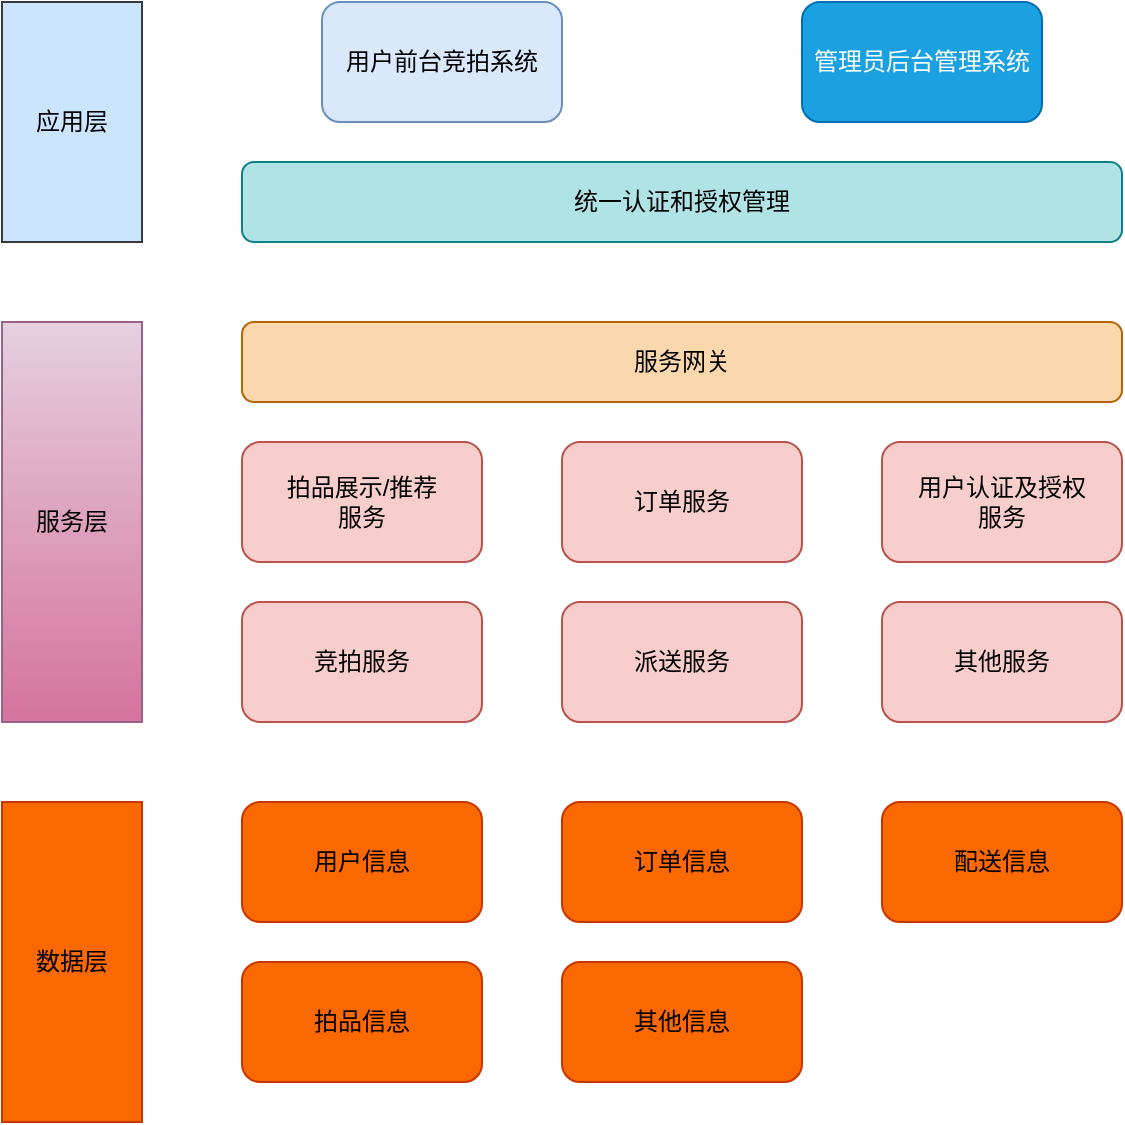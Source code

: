 <mxfile version="17.4.5" type="github">
  <diagram id="RDCqQ6Z4AvfxPIHuZx-x" name="Page-1">
    <mxGraphModel dx="1422" dy="772" grid="1" gridSize="10" guides="1" tooltips="1" connect="1" arrows="1" fold="1" page="1" pageScale="1" pageWidth="827" pageHeight="1169" math="0" shadow="0">
      <root>
        <mxCell id="0" />
        <mxCell id="1" parent="0" />
        <mxCell id="DtWM5_snHsbxjdmC7rAL-1" value="应用层" style="rounded=0;whiteSpace=wrap;html=1;fillColor=#cce5ff;strokeColor=#36393d;" vertex="1" parent="1">
          <mxGeometry x="80" y="120" width="70" height="120" as="geometry" />
        </mxCell>
        <mxCell id="DtWM5_snHsbxjdmC7rAL-2" value="服务层" style="rounded=0;whiteSpace=wrap;html=1;fillColor=#e6d0de;strokeColor=#996185;gradientColor=#d5739d;" vertex="1" parent="1">
          <mxGeometry x="80" y="280" width="70" height="200" as="geometry" />
        </mxCell>
        <mxCell id="DtWM5_snHsbxjdmC7rAL-3" value="数据层" style="rounded=0;whiteSpace=wrap;html=1;fillColor=#fa6800;fontColor=#000000;strokeColor=#C73500;" vertex="1" parent="1">
          <mxGeometry x="80" y="520" width="70" height="160" as="geometry" />
        </mxCell>
        <mxCell id="DtWM5_snHsbxjdmC7rAL-4" value="用户前台竞拍系统" style="rounded=1;whiteSpace=wrap;html=1;fillColor=#dae8fc;strokeColor=#6c8ebf;" vertex="1" parent="1">
          <mxGeometry x="240" y="120" width="120" height="60" as="geometry" />
        </mxCell>
        <mxCell id="DtWM5_snHsbxjdmC7rAL-5" value="管理员后台管理系统" style="rounded=1;whiteSpace=wrap;html=1;fillColor=#1ba1e2;strokeColor=#006EAF;fontColor=#ffffff;" vertex="1" parent="1">
          <mxGeometry x="480" y="120" width="120" height="60" as="geometry" />
        </mxCell>
        <mxCell id="DtWM5_snHsbxjdmC7rAL-8" value="订单服务" style="rounded=1;whiteSpace=wrap;html=1;fillColor=#f8cecc;strokeColor=#b85450;" vertex="1" parent="1">
          <mxGeometry x="360" y="340" width="120" height="60" as="geometry" />
        </mxCell>
        <mxCell id="DtWM5_snHsbxjdmC7rAL-9" value="派送服务" style="rounded=1;whiteSpace=wrap;html=1;fillColor=#f8cecc;strokeColor=#b85450;" vertex="1" parent="1">
          <mxGeometry x="360" y="420" width="120" height="60" as="geometry" />
        </mxCell>
        <mxCell id="DtWM5_snHsbxjdmC7rAL-10" value="拍品信息" style="rounded=1;whiteSpace=wrap;html=1;fillColor=#fa6800;fontColor=#000000;strokeColor=#C73500;" vertex="1" parent="1">
          <mxGeometry x="200" y="600" width="120" height="60" as="geometry" />
        </mxCell>
        <mxCell id="DtWM5_snHsbxjdmC7rAL-11" value="订单信息" style="rounded=1;whiteSpace=wrap;html=1;fillColor=#fa6800;fontColor=#000000;strokeColor=#C73500;" vertex="1" parent="1">
          <mxGeometry x="360" y="520" width="120" height="60" as="geometry" />
        </mxCell>
        <mxCell id="DtWM5_snHsbxjdmC7rAL-12" value="配送信息" style="rounded=1;whiteSpace=wrap;html=1;fillColor=#fa6800;fontColor=#000000;strokeColor=#C73500;" vertex="1" parent="1">
          <mxGeometry x="520" y="520" width="120" height="60" as="geometry" />
        </mxCell>
        <mxCell id="DtWM5_snHsbxjdmC7rAL-13" value="服务网关" style="rounded=1;whiteSpace=wrap;html=1;fillColor=#fad7ac;strokeColor=#b46504;" vertex="1" parent="1">
          <mxGeometry x="200" y="280" width="440" height="40" as="geometry" />
        </mxCell>
        <mxCell id="DtWM5_snHsbxjdmC7rAL-14" value="统一认证和授权管理" style="rounded=1;whiteSpace=wrap;html=1;fillColor=#b0e3e6;strokeColor=#0e8088;" vertex="1" parent="1">
          <mxGeometry x="200" y="200" width="440" height="40" as="geometry" />
        </mxCell>
        <mxCell id="DtWM5_snHsbxjdmC7rAL-15" value="拍品展示/推荐&lt;br&gt;服务" style="rounded=1;whiteSpace=wrap;html=1;fillColor=#f8cecc;strokeColor=#b85450;" vertex="1" parent="1">
          <mxGeometry x="200" y="340" width="120" height="60" as="geometry" />
        </mxCell>
        <mxCell id="DtWM5_snHsbxjdmC7rAL-16" value="竞拍服务" style="rounded=1;whiteSpace=wrap;html=1;fillColor=#f8cecc;strokeColor=#b85450;" vertex="1" parent="1">
          <mxGeometry x="200" y="420" width="120" height="60" as="geometry" />
        </mxCell>
        <mxCell id="DtWM5_snHsbxjdmC7rAL-18" value="用户认证及授权&lt;br&gt;服务" style="rounded=1;whiteSpace=wrap;html=1;fillColor=#f8cecc;strokeColor=#b85450;" vertex="1" parent="1">
          <mxGeometry x="520" y="340" width="120" height="60" as="geometry" />
        </mxCell>
        <mxCell id="DtWM5_snHsbxjdmC7rAL-19" value="用户信息" style="rounded=1;whiteSpace=wrap;html=1;fillColor=#fa6800;fontColor=#000000;strokeColor=#C73500;" vertex="1" parent="1">
          <mxGeometry x="200" y="520" width="120" height="60" as="geometry" />
        </mxCell>
        <mxCell id="DtWM5_snHsbxjdmC7rAL-21" value="其他服务" style="rounded=1;whiteSpace=wrap;html=1;fillColor=#f8cecc;strokeColor=#b85450;" vertex="1" parent="1">
          <mxGeometry x="520" y="420" width="120" height="60" as="geometry" />
        </mxCell>
        <mxCell id="DtWM5_snHsbxjdmC7rAL-24" value="其他信息" style="rounded=1;whiteSpace=wrap;html=1;fillColor=#fa6800;fontColor=#000000;strokeColor=#C73500;" vertex="1" parent="1">
          <mxGeometry x="360" y="600" width="120" height="60" as="geometry" />
        </mxCell>
      </root>
    </mxGraphModel>
  </diagram>
</mxfile>
